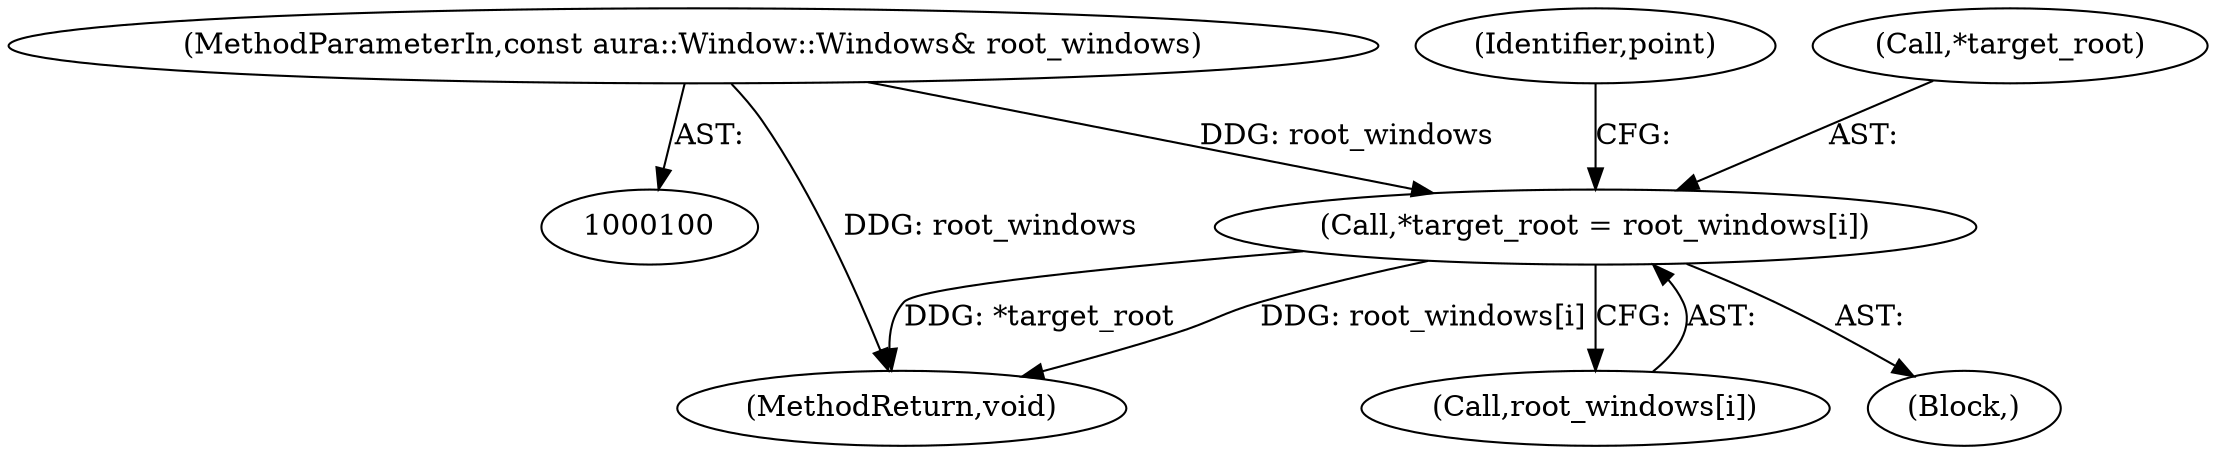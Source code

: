 digraph "0_Chrome_c21d7ac13d69cbadbbb5b2dc147be1933d52147a@array" {
"1000147" [label="(Call,*target_root = root_windows[i])"];
"1000102" [label="(MethodParameterIn,const aura::Window::Windows& root_windows)"];
"1000102" [label="(MethodParameterIn,const aura::Window::Windows& root_windows)"];
"1000155" [label="(Identifier,point)"];
"1000146" [label="(Block,)"];
"1000147" [label="(Call,*target_root = root_windows[i])"];
"1000168" [label="(MethodReturn,void)"];
"1000150" [label="(Call,root_windows[i])"];
"1000148" [label="(Call,*target_root)"];
"1000147" -> "1000146"  [label="AST: "];
"1000147" -> "1000150"  [label="CFG: "];
"1000148" -> "1000147"  [label="AST: "];
"1000150" -> "1000147"  [label="AST: "];
"1000155" -> "1000147"  [label="CFG: "];
"1000147" -> "1000168"  [label="DDG: *target_root"];
"1000147" -> "1000168"  [label="DDG: root_windows[i]"];
"1000102" -> "1000147"  [label="DDG: root_windows"];
"1000102" -> "1000100"  [label="AST: "];
"1000102" -> "1000168"  [label="DDG: root_windows"];
}
